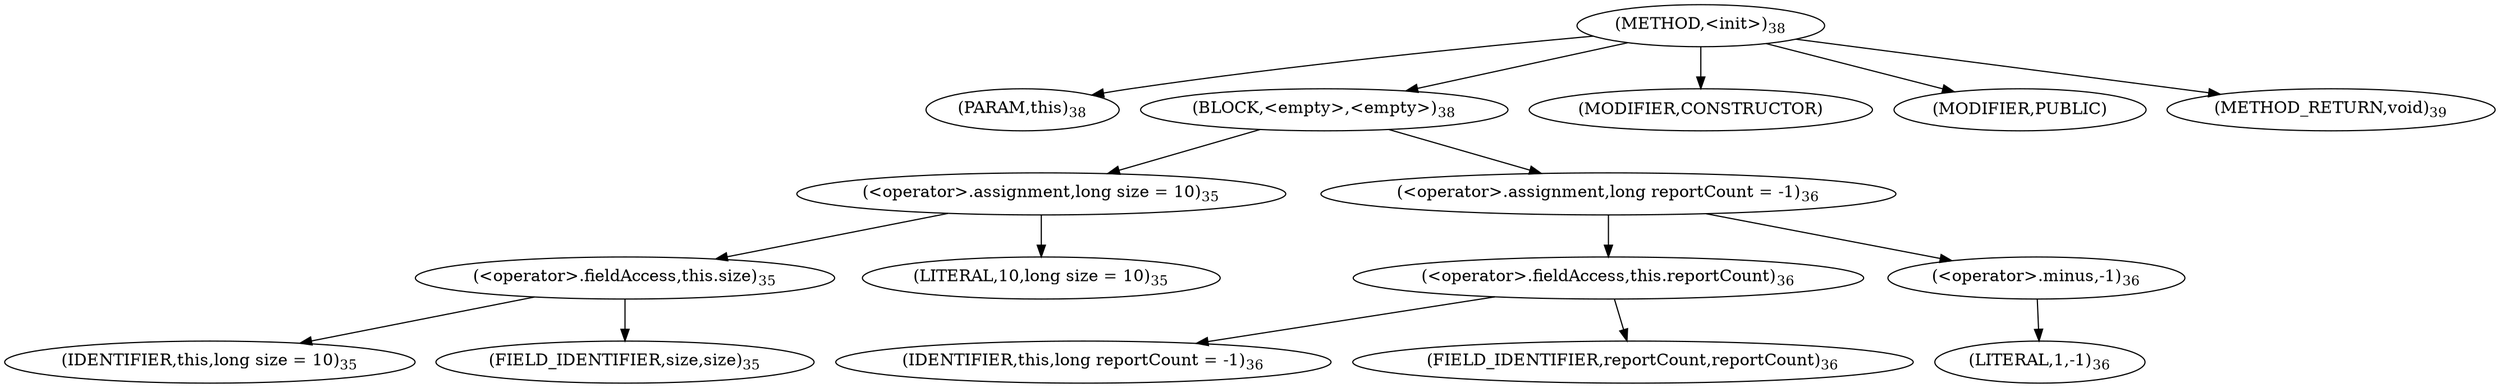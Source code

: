 digraph "&lt;init&gt;" {  
"55" [label = <(METHOD,&lt;init&gt;)<SUB>38</SUB>> ]
"56" [label = <(PARAM,this)<SUB>38</SUB>> ]
"57" [label = <(BLOCK,&lt;empty&gt;,&lt;empty&gt;)<SUB>38</SUB>> ]
"58" [label = <(&lt;operator&gt;.assignment,long size = 10)<SUB>35</SUB>> ]
"59" [label = <(&lt;operator&gt;.fieldAccess,this.size)<SUB>35</SUB>> ]
"60" [label = <(IDENTIFIER,this,long size = 10)<SUB>35</SUB>> ]
"61" [label = <(FIELD_IDENTIFIER,size,size)<SUB>35</SUB>> ]
"62" [label = <(LITERAL,10,long size = 10)<SUB>35</SUB>> ]
"63" [label = <(&lt;operator&gt;.assignment,long reportCount = -1)<SUB>36</SUB>> ]
"64" [label = <(&lt;operator&gt;.fieldAccess,this.reportCount)<SUB>36</SUB>> ]
"65" [label = <(IDENTIFIER,this,long reportCount = -1)<SUB>36</SUB>> ]
"66" [label = <(FIELD_IDENTIFIER,reportCount,reportCount)<SUB>36</SUB>> ]
"67" [label = <(&lt;operator&gt;.minus,-1)<SUB>36</SUB>> ]
"68" [label = <(LITERAL,1,-1)<SUB>36</SUB>> ]
"69" [label = <(MODIFIER,CONSTRUCTOR)> ]
"70" [label = <(MODIFIER,PUBLIC)> ]
"71" [label = <(METHOD_RETURN,void)<SUB>39</SUB>> ]
  "55" -> "56" 
  "55" -> "57" 
  "55" -> "69" 
  "55" -> "70" 
  "55" -> "71" 
  "57" -> "58" 
  "57" -> "63" 
  "58" -> "59" 
  "58" -> "62" 
  "59" -> "60" 
  "59" -> "61" 
  "63" -> "64" 
  "63" -> "67" 
  "64" -> "65" 
  "64" -> "66" 
  "67" -> "68" 
}
